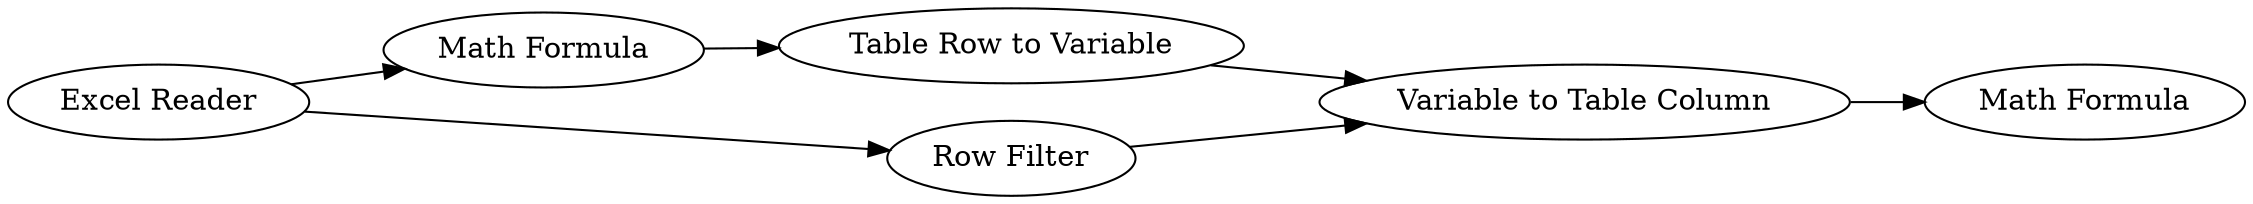 digraph {
	4 [label="Excel Reader"]
	5 [label="Math Formula"]
	6 [label="Row Filter"]
	8 [label="Variable to Table Column"]
	9 [label="Table Row to Variable"]
	10 [label="Math Formula"]
	4 -> 5
	4 -> 6
	5 -> 9
	6 -> 8
	8 -> 10
	9 -> 8
	rankdir=LR
}
